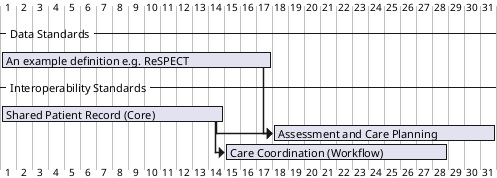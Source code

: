 @startgantt

-- Data Standards --
 [An example definition e.g. ReSPECT] as [V4] lasts 2 week and 3 days

-- Interoperability Standards --

[Shared Patient Record (Core)] as [V1] lasts 2 week
 [Assessment and Care Planning] as [V2] lasts 2 week
 [V2] starts at [V1]'s end
 [Care Coordination (Workflow)] as [V3] lasts 2 week
 [V3] starts at [V1]'s end
 [V2] starts at [V4]'s end


@endgantt

